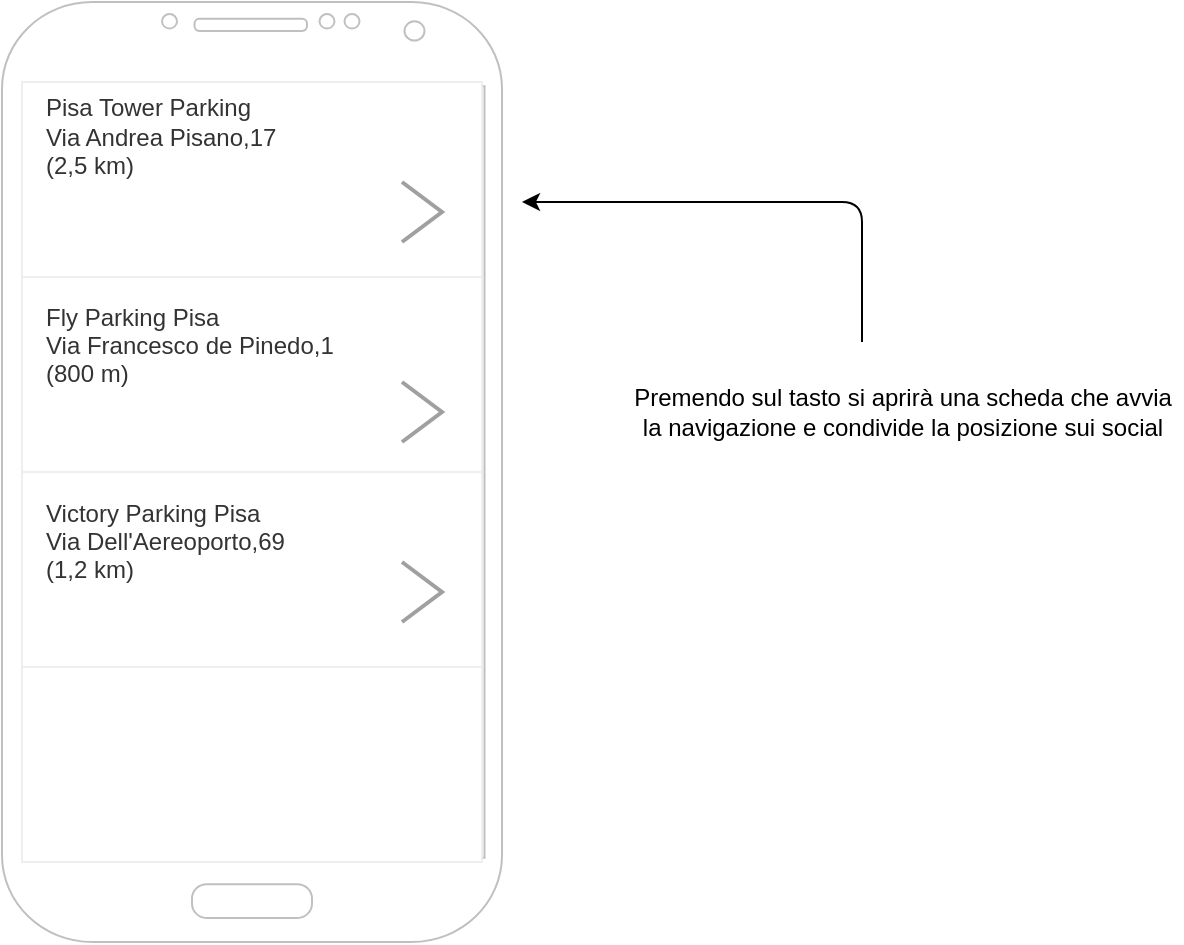 <mxfile version="14.2.9" type="github">
  <diagram id="G0_A9WOw2u7-hBWH9CZr" name="Page-1">
    <mxGraphModel dx="782" dy="738" grid="1" gridSize="10" guides="1" tooltips="1" connect="1" arrows="1" fold="1" page="1" pageScale="1" pageWidth="827" pageHeight="1169" math="0" shadow="0">
      <root>
        <mxCell id="0" />
        <mxCell id="1" parent="0" />
        <mxCell id="3SH4TAP5Q59rE79UB9FN-1" value="" style="verticalLabelPosition=bottom;verticalAlign=top;html=1;shadow=0;dashed=0;strokeWidth=1;shape=mxgraph.android.phone2;strokeColor=#c0c0c0;" vertex="1" parent="1">
          <mxGeometry x="300" y="100" width="250" height="470" as="geometry" />
        </mxCell>
        <mxCell id="3SH4TAP5Q59rE79UB9FN-2" value="" style="strokeWidth=1;html=1;shadow=0;dashed=0;shape=mxgraph.android.rrect;rSize=0;strokeColor=#eeeeee;fillColor=#ffffff;gradientColor=none;" vertex="1" parent="1">
          <mxGeometry x="310" y="140" width="230" height="390" as="geometry" />
        </mxCell>
        <mxCell id="3SH4TAP5Q59rE79UB9FN-3" value="&lt;span style=&quot;font-size: 12px&quot;&gt;Pisa Tower Parking&lt;br&gt;Via Andrea Pisano,17&lt;br&gt;(2,5 km)&lt;br&gt;&lt;br&gt;&lt;br&gt;&lt;br&gt;&lt;/span&gt;" style="strokeColor=inherit;fillColor=inherit;gradientColor=inherit;strokeWidth=1;html=1;shadow=0;dashed=0;shape=mxgraph.android.rrect;rSize=0;align=left;spacingLeft=10;fontSize=8;fontColor=#333333;" vertex="1" parent="3SH4TAP5Q59rE79UB9FN-2">
          <mxGeometry width="230" height="97.5" as="geometry" />
        </mxCell>
        <mxCell id="3SH4TAP5Q59rE79UB9FN-4" value="&lt;font style=&quot;font-size: 12px&quot;&gt;Fly Parking Pisa&lt;br&gt;Via Francesco de Pinedo,1&lt;br&gt;(800 m)&lt;br&gt;&lt;br&gt;&lt;br&gt;&lt;/font&gt;" style="strokeColor=inherit;fillColor=inherit;gradientColor=inherit;strokeWidth=1;html=1;shadow=0;dashed=0;shape=mxgraph.android.rrect;rSize=0;align=left;spacingLeft=10;fontSize=8;fontColor=#333333;" vertex="1" parent="3SH4TAP5Q59rE79UB9FN-2">
          <mxGeometry y="97.5" width="230" height="97.5" as="geometry" />
        </mxCell>
        <mxCell id="3SH4TAP5Q59rE79UB9FN-7" value="" style="html=1;verticalLabelPosition=bottom;labelBackgroundColor=#ffffff;verticalAlign=top;shadow=0;dashed=0;strokeWidth=2;shape=mxgraph.ios7.misc.more;strokeColor=#a0a0a0;" vertex="1" parent="3SH4TAP5Q59rE79UB9FN-2">
          <mxGeometry x="190" y="50" width="20" height="30" as="geometry" />
        </mxCell>
        <mxCell id="3SH4TAP5Q59rE79UB9FN-9" value="" style="html=1;verticalLabelPosition=bottom;labelBackgroundColor=#ffffff;verticalAlign=top;shadow=0;dashed=0;strokeWidth=2;shape=mxgraph.ios7.misc.more;strokeColor=#a0a0a0;" vertex="1" parent="3SH4TAP5Q59rE79UB9FN-2">
          <mxGeometry x="190" y="150" width="20" height="30" as="geometry" />
        </mxCell>
        <mxCell id="3SH4TAP5Q59rE79UB9FN-11" value="&lt;font style=&quot;font-size: 12px&quot;&gt;Victory Parking Pisa&lt;br&gt;Via Dell&#39;Aereoporto,69&lt;br&gt;(1,2 km)&lt;br&gt;&lt;br&gt;&lt;br&gt;&lt;/font&gt;" style="strokeColor=inherit;fillColor=inherit;gradientColor=inherit;strokeWidth=1;html=1;shadow=0;dashed=0;shape=mxgraph.android.rrect;rSize=0;align=left;spacingLeft=10;fontSize=8;fontColor=#333333;" vertex="1" parent="3SH4TAP5Q59rE79UB9FN-2">
          <mxGeometry y="195" width="230" height="97.5" as="geometry" />
        </mxCell>
        <mxCell id="3SH4TAP5Q59rE79UB9FN-12" value="" style="html=1;verticalLabelPosition=bottom;labelBackgroundColor=#ffffff;verticalAlign=top;shadow=0;dashed=0;strokeWidth=2;shape=mxgraph.ios7.misc.more;strokeColor=#a0a0a0;" vertex="1" parent="3SH4TAP5Q59rE79UB9FN-2">
          <mxGeometry x="190" y="240" width="20" height="30" as="geometry" />
        </mxCell>
        <mxCell id="3SH4TAP5Q59rE79UB9FN-13" value="Premendo sul tasto si aprirà una scheda che avvia &lt;br&gt;la navigazione e condivide la posizione sui social" style="text;html=1;align=center;verticalAlign=middle;resizable=0;points=[];autosize=1;" vertex="1" parent="1">
          <mxGeometry x="610" y="290" width="280" height="30" as="geometry" />
        </mxCell>
        <mxCell id="3SH4TAP5Q59rE79UB9FN-14" value="" style="endArrow=classic;html=1;" edge="1" parent="1">
          <mxGeometry width="50" height="50" relative="1" as="geometry">
            <mxPoint x="730" y="270" as="sourcePoint" />
            <mxPoint x="560" y="200" as="targetPoint" />
            <Array as="points">
              <mxPoint x="730" y="200" />
            </Array>
          </mxGeometry>
        </mxCell>
      </root>
    </mxGraphModel>
  </diagram>
</mxfile>
